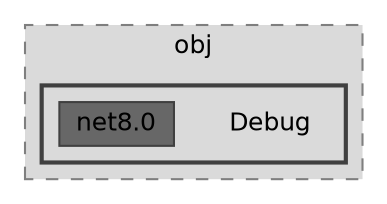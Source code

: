 digraph "C:/Users/hugoc/Desktop/2024_2025/Programação Orientada a Objetos/trabalhoPOO_23010_Fase2/src/Unit Test/obj/Debug"
{
 // LATEX_PDF_SIZE
  bgcolor="transparent";
  edge [fontname=Helvetica,fontsize=12,labelfontname=Helvetica,labelfontsize=10];
  node [fontname=Helvetica,fontsize=12,shape=box,height=0.2,width=0.4];
  compound=true
  subgraph clusterdir_5888170a4c48d66099b59f45778f0746 {
    graph [ bgcolor="#dadada", pencolor="grey50", label="obj", fontname=Helvetica,fontsize=12 style="filled,dashed", URL="dir_5888170a4c48d66099b59f45778f0746.html",tooltip=""]
  subgraph clusterdir_5e218f0ba0ec7f939ce4d6a621359c47 {
    graph [ bgcolor="#dadada", pencolor="grey25", label="", fontname=Helvetica,fontsize=12 style="filled,bold", URL="dir_5e218f0ba0ec7f939ce4d6a621359c47.html",tooltip=""]
    dir_5e218f0ba0ec7f939ce4d6a621359c47 [shape=plaintext, label="Debug"];
  dir_9d6fa6ba6f20be9cae43e921f92f8a11 [label="net8.0", fillcolor="#676767", color="grey25", style="filled", URL="dir_9d6fa6ba6f20be9cae43e921f92f8a11.html",tooltip=""];
  }
  }
}
